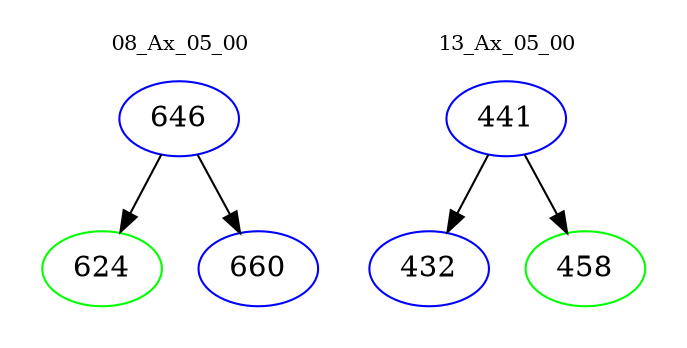 digraph{
subgraph cluster_0 {
color = white
label = "08_Ax_05_00";
fontsize=10;
T0_646 [label="646", color="blue"]
T0_646 -> T0_624 [color="black"]
T0_624 [label="624", color="green"]
T0_646 -> T0_660 [color="black"]
T0_660 [label="660", color="blue"]
}
subgraph cluster_1 {
color = white
label = "13_Ax_05_00";
fontsize=10;
T1_441 [label="441", color="blue"]
T1_441 -> T1_432 [color="black"]
T1_432 [label="432", color="blue"]
T1_441 -> T1_458 [color="black"]
T1_458 [label="458", color="green"]
}
}
